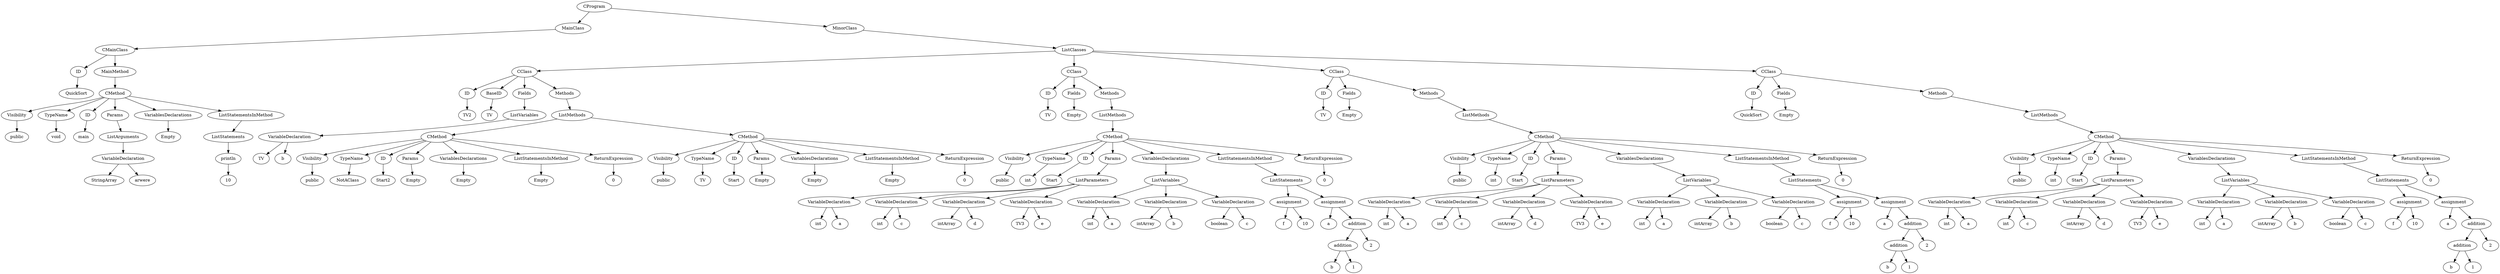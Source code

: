 digraph task1 {
	{CProgramA1[label="CProgram"]} -> {MainClassA1[label="MainClass"]} -> {CMainClassA2[label="CMainClass"]} -> {IDA2[label="ID"]} -> {A3[label="QuickSort"]};
	{CMainClassA2[label="CMainClass"]} -> {MainMethodA2[label="MainMethod"]} -> {CMethodA4[label="CMethod"]} -> {VisibilityA4[label="Visibility"]} -> {publicA4[label="public"]};
	{CMethodA4[label="CMethod"]} -> {TypeNameA4[label="TypeName"]} -> {voidA4[label="void"]};
	{CMethodA4[label="CMethod"]} -> {IDA4[label="ID"]} -> {A5[label="main"]};
	{CMethodA4[label="CMethod"]} -> {ParamsA4[label="Params"]} -> {ListA6[label="ListArguments"]} -> {VariableDeclarationA7[label="VariableDeclaration"]} -> {StringArrayA8[label="StringArray"]};
	{VariableDeclarationA7[label="VariableDeclaration"]} -> {arwereA9[label="arwere"]};
	{CMethodA4[label="CMethod"]} -> {VariablesDeclarationsA4[label="VariablesDeclarations"]} -> {EmptyA10[label="Empty"]};
	{CMethodA4[label="CMethod"]} -> {ListStatementsInMethodA4[label="ListStatementsInMethod"]} -> {ListA11[label="ListStatements"]} -> {printlnA12[label="println"]} -> {NumberA13[label="10"]};
	{CProgramA1[label="CProgram"]} -> {MinorClassA1[label="MinorClass"]} -> {ListA14[label="ListClasses"]} -> {CClassA15[label="CClass"]} -> {IDA15[label="ID"]} -> {A16[label="TV2"]};
	{CClassA15[label="CClass"]} -> {BaseIDA15[label="BaseID"]} -> {A17[label="TV"]};
	{CClassA15[label="CClass"]} -> {FieldsA15[label="Fields"]} -> {ListA18[label="ListVariables"]} -> {VariableDeclarationA19[label="VariableDeclaration"]} -> {TVA20[label="TV"]};
	{VariableDeclarationA19[label="VariableDeclaration"]} -> {bA21[label="b"]};
	{CClassA15[label="CClass"]} -> {MethodsA15[label="Methods"]} -> {ListA22[label="ListMethods"]} -> {CMethodA23[label="CMethod"]} -> {VisibilityA23[label="Visibility"]} -> {publicA23[label="public"]};
	{CMethodA23[label="CMethod"]} -> {TypeNameA23[label="TypeName"]} -> {NotAClassA23[label="NotAClass"]};
	{CMethodA23[label="CMethod"]} -> {IDA23[label="ID"]} -> {A24[label="Start2"]};
	{CMethodA23[label="CMethod"]} -> {ParamsA23[label="Params"]} -> {EmptyA25[label="Empty"]};
	{CMethodA23[label="CMethod"]} -> {VariablesDeclarationsA23[label="VariablesDeclarations"]} -> {EmptyA26[label="Empty"]};
	{CMethodA23[label="CMethod"]} -> {ListStatementsInMethodA23[label="ListStatementsInMethod"]} -> {EmptyA27[label="Empty"]};
	{CMethodA23[label="CMethod"]} -> {ReturnExpressionA23[label="ReturnExpression"]} -> {NumberA28[label="0"]};
	{ListA22[label="ListMethods"]} -> {CMethodA29[label="CMethod"]} -> {VisibilityA29[label="Visibility"]} -> {publicA29[label="public"]};
	{CMethodA29[label="CMethod"]} -> {TypeNameA29[label="TypeName"]} -> {TVA29[label="TV"]};
	{CMethodA29[label="CMethod"]} -> {IDA29[label="ID"]} -> {A30[label="Start"]};
	{CMethodA29[label="CMethod"]} -> {ParamsA29[label="Params"]} -> {EmptyA31[label="Empty"]};
	{CMethodA29[label="CMethod"]} -> {VariablesDeclarationsA29[label="VariablesDeclarations"]} -> {EmptyA32[label="Empty"]};
	{CMethodA29[label="CMethod"]} -> {ListStatementsInMethodA29[label="ListStatementsInMethod"]} -> {EmptyA33[label="Empty"]};
	{CMethodA29[label="CMethod"]} -> {ReturnExpressionA29[label="ReturnExpression"]} -> {NumberA34[label="0"]};
	{ListA14[label="ListClasses"]} -> {CClassA35[label="CClass"]} -> {IDA35[label="ID"]} -> {A36[label="TV"]};
	{CClassA35[label="CClass"]} -> {FieldsA35[label="Fields"]} -> {EmptyA37[label="Empty"]};
	{CClassA35[label="CClass"]} -> {MethodsA35[label="Methods"]} -> {ListA38[label="ListMethods"]} -> {CMethodA39[label="CMethod"]} -> {VisibilityA39[label="Visibility"]} -> {publicA39[label="public"]};
	{CMethodA39[label="CMethod"]} -> {TypeNameA39[label="TypeName"]} -> {intA39[label="int"]};
	{CMethodA39[label="CMethod"]} -> {IDA39[label="ID"]} -> {A40[label="Start"]};
	{CMethodA39[label="CMethod"]} -> {ParamsA39[label="Params"]} -> {ListA41[label="ListParameters"]} -> {VariableDeclarationA42[label="VariableDeclaration"]} -> {intA43[label="int"]};
	{VariableDeclarationA42[label="VariableDeclaration"]} -> {aA44[label="a"]};
	{ListA41[label="ListParameters"]} -> {VariableDeclarationA45[label="VariableDeclaration"]} -> {intA46[label="int"]};
	{VariableDeclarationA45[label="VariableDeclaration"]} -> {cA47[label="c"]};
	{ListA41[label="ListParameters"]} -> {VariableDeclarationA48[label="VariableDeclaration"]} -> {intArrayA49[label="intArray"]};
	{VariableDeclarationA48[label="VariableDeclaration"]} -> {dA50[label="d"]};
	{ListA41[label="ListParameters"]} -> {VariableDeclarationA51[label="VariableDeclaration"]} -> {TV3A52[label="TV3"]};
	{VariableDeclarationA51[label="VariableDeclaration"]} -> {eA53[label="e"]};
	{CMethodA39[label="CMethod"]} -> {VariablesDeclarationsA39[label="VariablesDeclarations"]} -> {ListA54[label="ListVariables"]} -> {VariableDeclarationA55[label="VariableDeclaration"]} -> {intA56[label="int"]};
	{VariableDeclarationA55[label="VariableDeclaration"]} -> {aA57[label="a"]};
	{ListA54[label="ListVariables"]} -> {VariableDeclarationA58[label="VariableDeclaration"]} -> {intArrayA59[label="intArray"]};
	{VariableDeclarationA58[label="VariableDeclaration"]} -> {bA60[label="b"]};
	{ListA54[label="ListVariables"]} -> {VariableDeclarationA61[label="VariableDeclaration"]} -> {booleanA62[label="boolean"]};
	{VariableDeclarationA61[label="VariableDeclaration"]} -> {cA63[label="c"]};
	{CMethodA39[label="CMethod"]} -> {ListStatementsInMethodA39[label="ListStatementsInMethod"]} -> {ListA64[label="ListStatements"]} -> {assignmentA65[label="assignment"]} -> {A66[label="f"]};
	{assignmentA65[label="assignment"]} -> {NumberA67[label="10"]};
	{ListA64[label="ListStatements"]} -> {assignmentA68[label="assignment"]} -> {A69[label="a"]};
	{assignmentA68[label="assignment"]} -> {additionA70[label="addition"]} -> {additionA71[label="addition"]} -> {A72[label="b"]};
	{additionA71[label="addition"]} -> {NumberA73[label="1"]};
	{additionA70[label="addition"]} -> {NumberA74[label="2"]};
	{CMethodA39[label="CMethod"]} -> {ReturnExpressionA39[label="ReturnExpression"]} -> {NumberA75[label="0"]};
	{ListA14[label="ListClasses"]} -> {CClassA76[label="CClass"]} -> {IDA76[label="ID"]} -> {A77[label="TV"]};
	{CClassA76[label="CClass"]} -> {FieldsA76[label="Fields"]} -> {EmptyA78[label="Empty"]};
	{CClassA76[label="CClass"]} -> {MethodsA76[label="Methods"]} -> {ListA79[label="ListMethods"]} -> {CMethodA80[label="CMethod"]} -> {VisibilityA80[label="Visibility"]} -> {publicA80[label="public"]};
	{CMethodA80[label="CMethod"]} -> {TypeNameA80[label="TypeName"]} -> {intA80[label="int"]};
	{CMethodA80[label="CMethod"]} -> {IDA80[label="ID"]} -> {A81[label="Start"]};
	{CMethodA80[label="CMethod"]} -> {ParamsA80[label="Params"]} -> {ListA82[label="ListParameters"]} -> {VariableDeclarationA83[label="VariableDeclaration"]} -> {intA84[label="int"]};
	{VariableDeclarationA83[label="VariableDeclaration"]} -> {aA85[label="a"]};
	{ListA82[label="ListParameters"]} -> {VariableDeclarationA86[label="VariableDeclaration"]} -> {intA87[label="int"]};
	{VariableDeclarationA86[label="VariableDeclaration"]} -> {cA88[label="c"]};
	{ListA82[label="ListParameters"]} -> {VariableDeclarationA89[label="VariableDeclaration"]} -> {intArrayA90[label="intArray"]};
	{VariableDeclarationA89[label="VariableDeclaration"]} -> {dA91[label="d"]};
	{ListA82[label="ListParameters"]} -> {VariableDeclarationA92[label="VariableDeclaration"]} -> {TV3A93[label="TV3"]};
	{VariableDeclarationA92[label="VariableDeclaration"]} -> {eA94[label="e"]};
	{CMethodA80[label="CMethod"]} -> {VariablesDeclarationsA80[label="VariablesDeclarations"]} -> {ListA95[label="ListVariables"]} -> {VariableDeclarationA96[label="VariableDeclaration"]} -> {intA97[label="int"]};
	{VariableDeclarationA96[label="VariableDeclaration"]} -> {aA98[label="a"]};
	{ListA95[label="ListVariables"]} -> {VariableDeclarationA99[label="VariableDeclaration"]} -> {intArrayA100[label="intArray"]};
	{VariableDeclarationA99[label="VariableDeclaration"]} -> {bA101[label="b"]};
	{ListA95[label="ListVariables"]} -> {VariableDeclarationA102[label="VariableDeclaration"]} -> {booleanA103[label="boolean"]};
	{VariableDeclarationA102[label="VariableDeclaration"]} -> {cA104[label="c"]};
	{CMethodA80[label="CMethod"]} -> {ListStatementsInMethodA80[label="ListStatementsInMethod"]} -> {ListA105[label="ListStatements"]} -> {assignmentA106[label="assignment"]} -> {A107[label="f"]};
	{assignmentA106[label="assignment"]} -> {NumberA108[label="10"]};
	{ListA105[label="ListStatements"]} -> {assignmentA109[label="assignment"]} -> {A110[label="a"]};
	{assignmentA109[label="assignment"]} -> {additionA111[label="addition"]} -> {additionA112[label="addition"]} -> {A113[label="b"]};
	{additionA112[label="addition"]} -> {NumberA114[label="1"]};
	{additionA111[label="addition"]} -> {NumberA115[label="2"]};
	{CMethodA80[label="CMethod"]} -> {ReturnExpressionA80[label="ReturnExpression"]} -> {NumberA116[label="0"]};
	{ListA14[label="ListClasses"]} -> {CClassA117[label="CClass"]} -> {IDA117[label="ID"]} -> {A118[label="QuickSort"]};
	{CClassA117[label="CClass"]} -> {FieldsA117[label="Fields"]} -> {EmptyA119[label="Empty"]};
	{CClassA117[label="CClass"]} -> {MethodsA117[label="Methods"]} -> {ListA120[label="ListMethods"]} -> {CMethodA121[label="CMethod"]} -> {VisibilityA121[label="Visibility"]} -> {publicA121[label="public"]};
	{CMethodA121[label="CMethod"]} -> {TypeNameA121[label="TypeName"]} -> {intA121[label="int"]};
	{CMethodA121[label="CMethod"]} -> {IDA121[label="ID"]} -> {A122[label="Start"]};
	{CMethodA121[label="CMethod"]} -> {ParamsA121[label="Params"]} -> {ListA123[label="ListParameters"]} -> {VariableDeclarationA124[label="VariableDeclaration"]} -> {intA125[label="int"]};
	{VariableDeclarationA124[label="VariableDeclaration"]} -> {aA126[label="a"]};
	{ListA123[label="ListParameters"]} -> {VariableDeclarationA127[label="VariableDeclaration"]} -> {intA128[label="int"]};
	{VariableDeclarationA127[label="VariableDeclaration"]} -> {cA129[label="c"]};
	{ListA123[label="ListParameters"]} -> {VariableDeclarationA130[label="VariableDeclaration"]} -> {intArrayA131[label="intArray"]};
	{VariableDeclarationA130[label="VariableDeclaration"]} -> {dA132[label="d"]};
	{ListA123[label="ListParameters"]} -> {VariableDeclarationA133[label="VariableDeclaration"]} -> {TV3A134[label="TV3"]};
	{VariableDeclarationA133[label="VariableDeclaration"]} -> {eA135[label="e"]};
	{CMethodA121[label="CMethod"]} -> {VariablesDeclarationsA121[label="VariablesDeclarations"]} -> {ListA136[label="ListVariables"]} -> {VariableDeclarationA137[label="VariableDeclaration"]} -> {intA138[label="int"]};
	{VariableDeclarationA137[label="VariableDeclaration"]} -> {aA139[label="a"]};
	{ListA136[label="ListVariables"]} -> {VariableDeclarationA140[label="VariableDeclaration"]} -> {intArrayA141[label="intArray"]};
	{VariableDeclarationA140[label="VariableDeclaration"]} -> {bA142[label="b"]};
	{ListA136[label="ListVariables"]} -> {VariableDeclarationA143[label="VariableDeclaration"]} -> {booleanA144[label="boolean"]};
	{VariableDeclarationA143[label="VariableDeclaration"]} -> {cA145[label="c"]};
	{CMethodA121[label="CMethod"]} -> {ListStatementsInMethodA121[label="ListStatementsInMethod"]} -> {ListA146[label="ListStatements"]} -> {assignmentA147[label="assignment"]} -> {A148[label="f"]};
	{assignmentA147[label="assignment"]} -> {NumberA149[label="10"]};
	{ListA146[label="ListStatements"]} -> {assignmentA150[label="assignment"]} -> {A151[label="a"]};
	{assignmentA150[label="assignment"]} -> {additionA152[label="addition"]} -> {additionA153[label="addition"]} -> {A154[label="b"]};
	{additionA153[label="addition"]} -> {NumberA155[label="1"]};
	{additionA152[label="addition"]} -> {NumberA156[label="2"]};
	{CMethodA121[label="CMethod"]} -> {ReturnExpressionA121[label="ReturnExpression"]} -> {NumberA157[label="0"]};
	{A3[label="QuickSort"]} [shape=box];
	{A5[label="main"]} [shape=box];
	{NumberA13[label="10"]} [shape=box];
	{A16[label="TV2"]} [shape=box];
	{A17[label="TV"]} [shape=box];
	{A24[label="Start2"]} [shape=box];
	{NumberA28[label="0"]} [shape=box];
	{A30[label="Start"]} [shape=box];
	{NumberA34[label="0"]} [shape=box];
	{A36[label="TV"]} [shape=box];
	{A40[label="Start"]} [shape=box];
	{A66[label="f"]} [shape=box];
	{NumberA67[label="10"]} [shape=box];
	{A69[label="a"]} [shape=box];
	{A72[label="b"]} [shape=box];
	{NumberA73[label="1"]} [shape=box];
	{NumberA74[label="2"]} [shape=box];
	{NumberA75[label="0"]} [shape=box];
	{A77[label="TV"]} [shape=box];
	{A81[label="Start"]} [shape=box];
	{A107[label="f"]} [shape=box];
	{NumberA108[label="10"]} [shape=box];
	{A110[label="a"]} [shape=box];
	{A113[label="b"]} [shape=box];
	{NumberA114[label="1"]} [shape=box];
	{NumberA115[label="2"]} [shape=box];
	{NumberA116[label="0"]} [shape=box];
	{A118[label="QuickSort"]} [shape=box];
	{A122[label="Start"]} [shape=box];
	{A148[label="f"]} [shape=box];
	{NumberA149[label="10"]} [shape=box];
	{A151[label="a"]} [shape=box];
	{A154[label="b"]} [shape=box];
	{NumberA155[label="1"]} [shape=box];
	{NumberA156[label="2"]} [shape=box];
	{NumberA157[label="0"]} [shape=box];
}